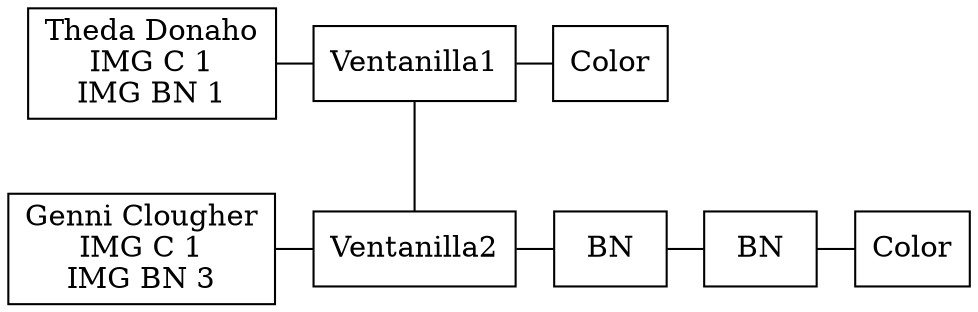 digraph listaVentanillas {
node[shape=box]
edge[arrowhead=none]
0 [label=Ventanilla1]
1 [label="Theda Donaho\nIMG C 1\nIMG BN 1"]
2[label=Color]
3 [label=Ventanilla2]
4 [label="Genni Clougher\nIMG C 1\nIMG BN 3"]
5[label=BN]
6[label=BN]
7[label=Color]
1->0
0->2
0->3
4->3
3->5
5->6
6->7
{rank=same; 1; 0}
{rank=same; 0; 2}
{rank=same; 4; 3}
{rank=same; 3; 5}
{rank=same; 5; 6}
{rank=same; 6; 7}
rankdir=TB
}